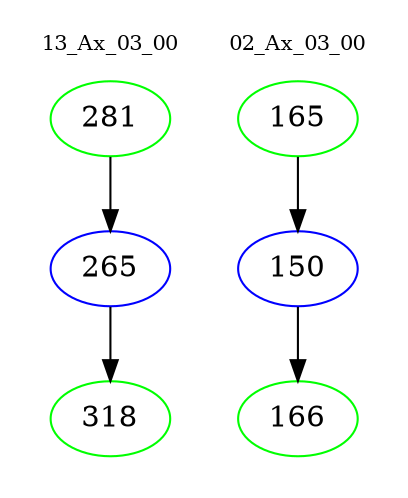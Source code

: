 digraph{
subgraph cluster_0 {
color = white
label = "13_Ax_03_00";
fontsize=10;
T0_281 [label="281", color="green"]
T0_281 -> T0_265 [color="black"]
T0_265 [label="265", color="blue"]
T0_265 -> T0_318 [color="black"]
T0_318 [label="318", color="green"]
}
subgraph cluster_1 {
color = white
label = "02_Ax_03_00";
fontsize=10;
T1_165 [label="165", color="green"]
T1_165 -> T1_150 [color="black"]
T1_150 [label="150", color="blue"]
T1_150 -> T1_166 [color="black"]
T1_166 [label="166", color="green"]
}
}
